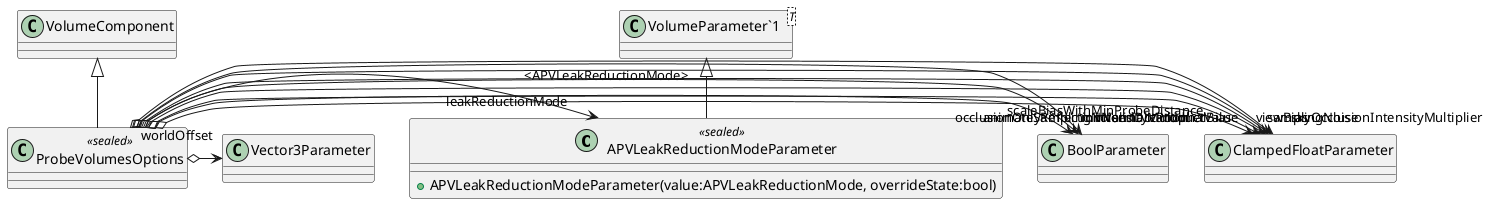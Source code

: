 @startuml
class APVLeakReductionModeParameter <<sealed>> {
    + APVLeakReductionModeParameter(value:APVLeakReductionMode, overrideState:bool)
}
class ProbeVolumesOptions <<sealed>> {
}
class "VolumeParameter`1"<T> {
}
"VolumeParameter`1" "<APVLeakReductionMode>" <|-- APVLeakReductionModeParameter
VolumeComponent <|-- ProbeVolumesOptions
ProbeVolumesOptions o-> "normalBias" ClampedFloatParameter
ProbeVolumesOptions o-> "viewBias" ClampedFloatParameter
ProbeVolumesOptions o-> "scaleBiasWithMinProbeDistance" BoolParameter
ProbeVolumesOptions o-> "samplingNoise" ClampedFloatParameter
ProbeVolumesOptions o-> "animateSamplingNoise" BoolParameter
ProbeVolumesOptions o-> "leakReductionMode" APVLeakReductionModeParameter
ProbeVolumesOptions o-> "minValidDotProductValue" ClampedFloatParameter
ProbeVolumesOptions o-> "occlusionOnlyReflectionNormalization" BoolParameter
ProbeVolumesOptions o-> "intensityMultiplier" ClampedFloatParameter
ProbeVolumesOptions o-> "skyOcclusionIntensityMultiplier" ClampedFloatParameter
ProbeVolumesOptions o-> "worldOffset" Vector3Parameter
@enduml

